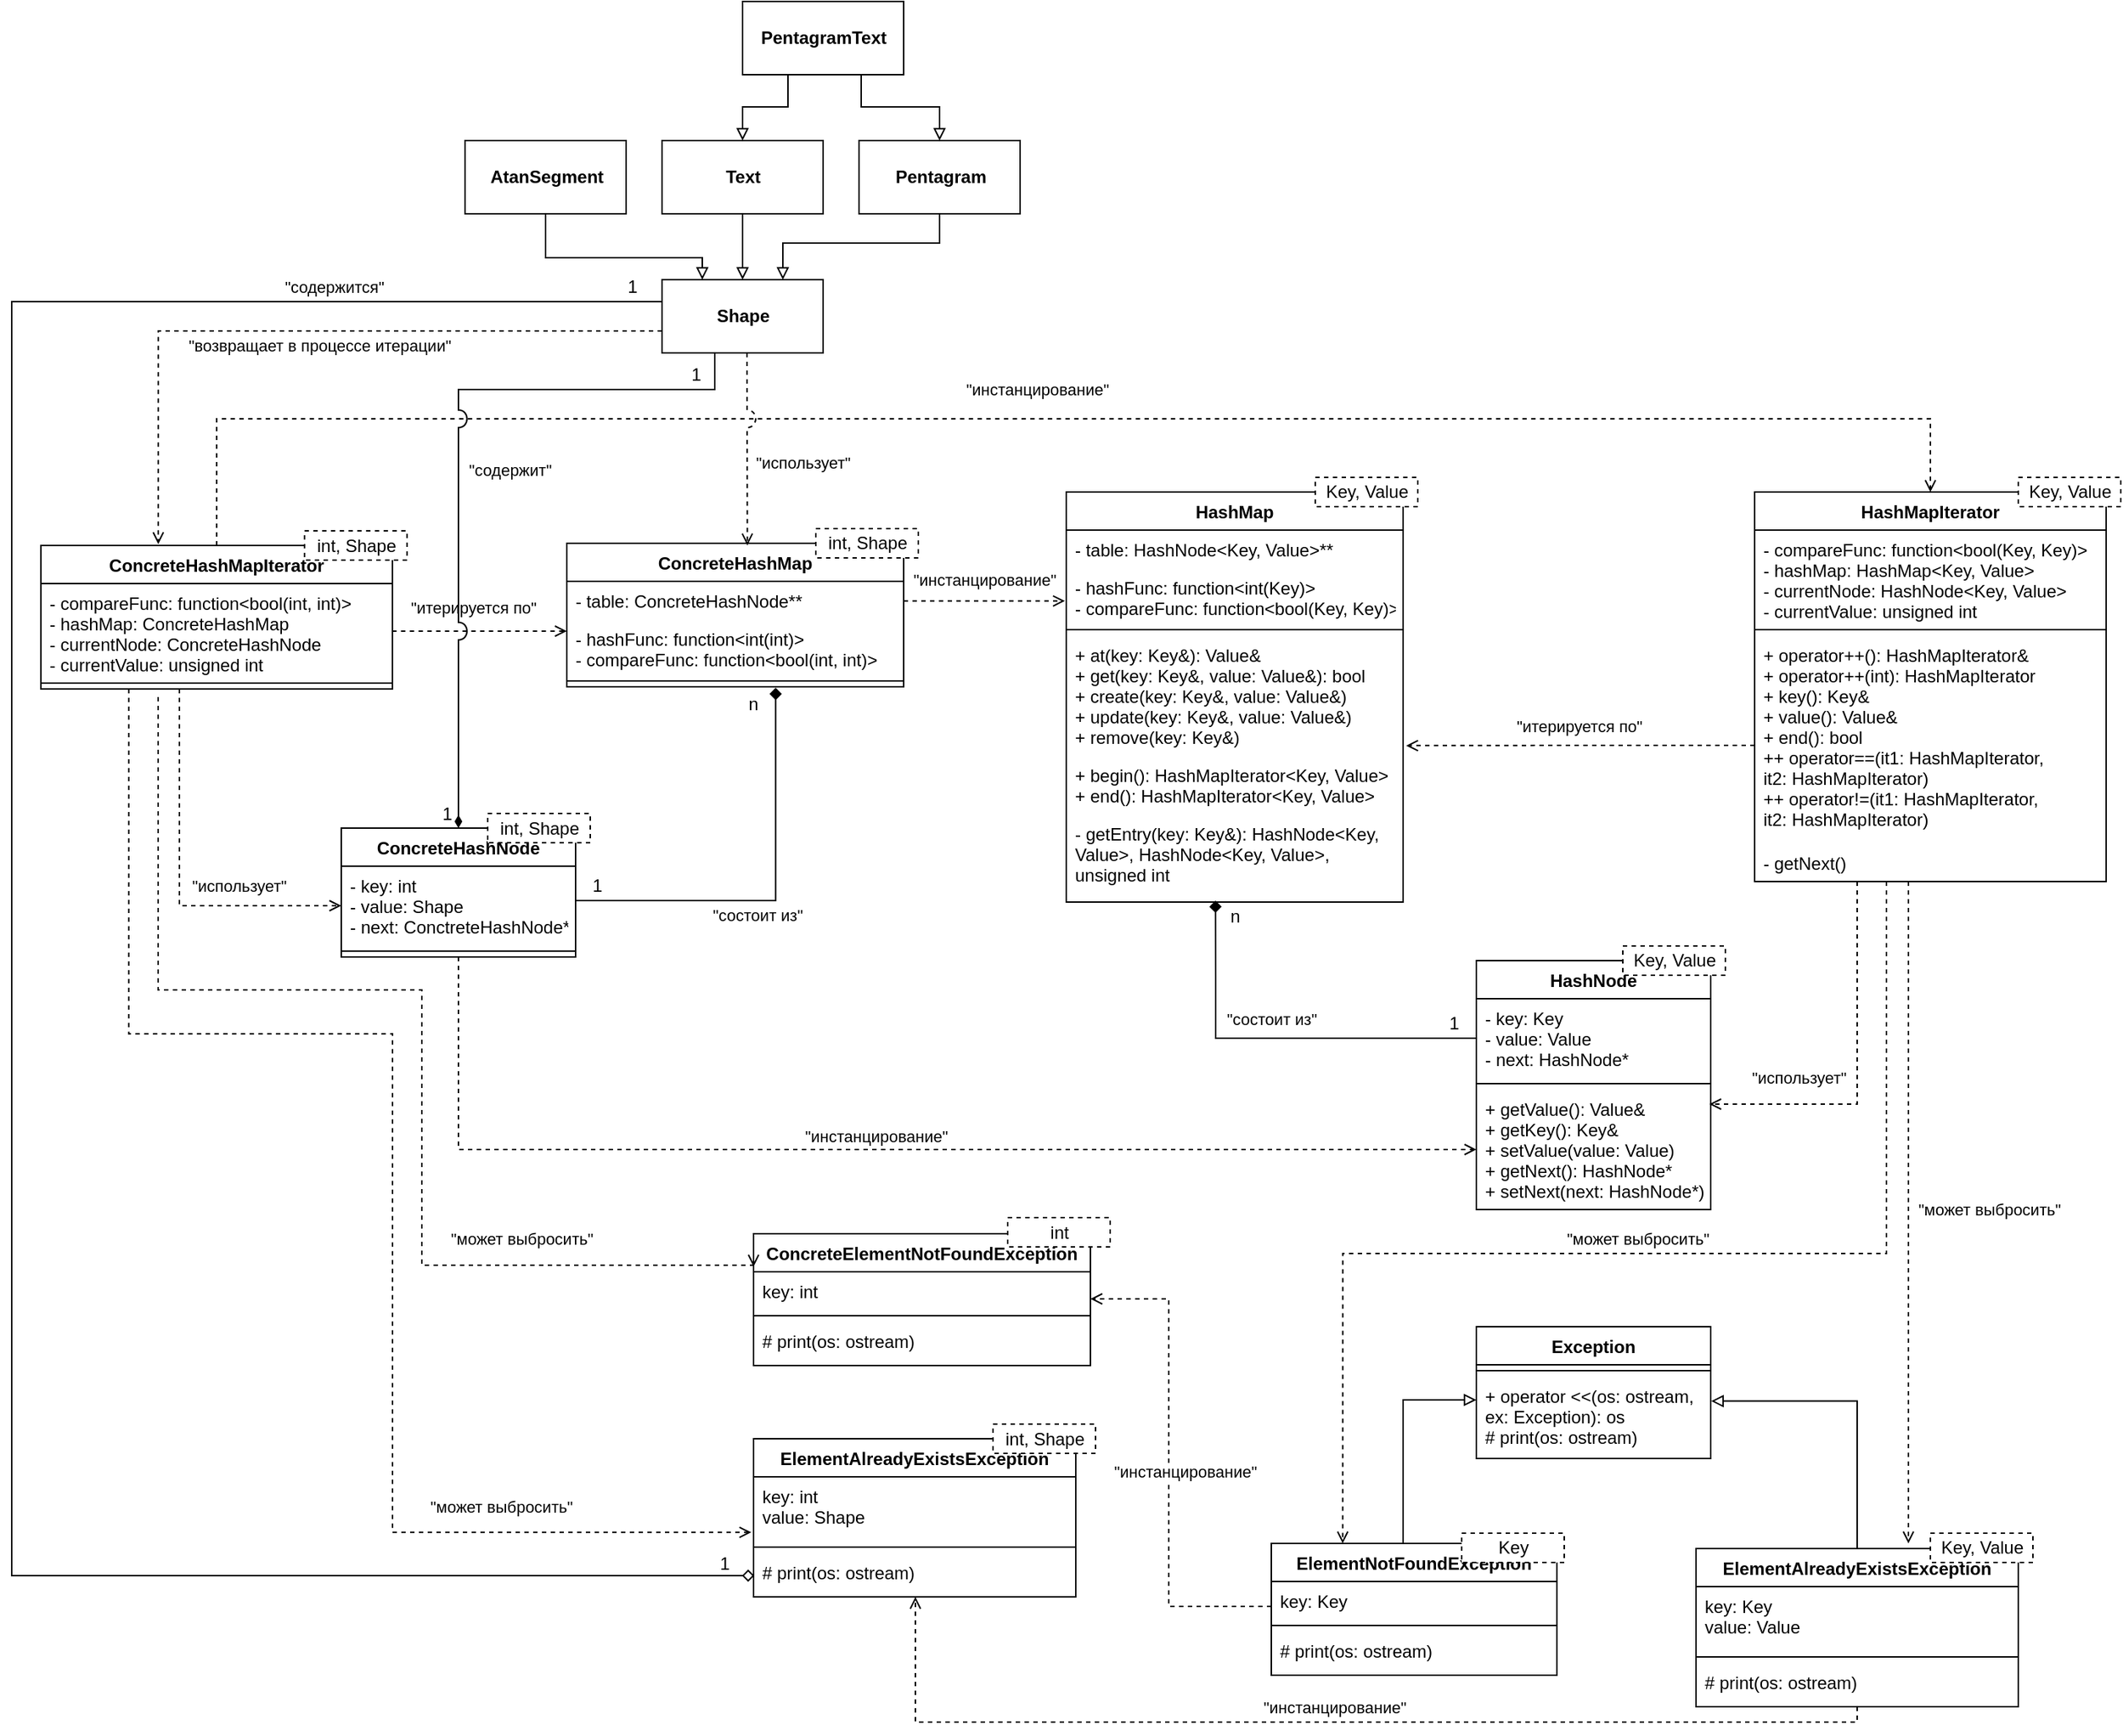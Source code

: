 <mxfile version="11.3.0" type="device" pages="1"><diagram name="Page-1" id="c4acf3e9-155e-7222-9cf6-157b1a14988f"><mxGraphModel dx="1562" dy="1516" grid="1" gridSize="10" guides="1" tooltips="1" connect="1" arrows="1" fold="1" page="1" pageScale="1" pageWidth="850" pageHeight="1100" background="#ffffff" math="0" shadow="0"><root><mxCell id="0"/><mxCell id="1" style="" parent="0"/><mxCell id="Fs5sKHghibOjqeMOy-B4-23" value="&quot;состоит из&quot;" style="edgeStyle=orthogonalEdgeStyle;rounded=0;orthogonalLoop=1;jettySize=auto;html=1;entryX=0.443;entryY=0.983;entryDx=0;entryDy=0;entryPerimeter=0;endArrow=diamond;endFill=1;" parent="1" source="Fs5sKHghibOjqeMOy-B4-20" target="Fs5sKHghibOjqeMOy-B4-13" edge="1"><mxGeometry x="0.029" y="-13" relative="1" as="geometry"><Array as="points"><mxPoint x="182" y="453"/><mxPoint x="182" y="410"/></Array><mxPoint as="offset"/></mxGeometry></mxCell><mxCell id="Fs5sKHghibOjqeMOy-B4-24" value="&quot;итерируется по&quot;" style="edgeStyle=orthogonalEdgeStyle;rounded=0;orthogonalLoop=1;jettySize=auto;html=1;entryX=1.009;entryY=0.917;entryDx=0;entryDy=0;entryPerimeter=0;endArrow=open;endFill=0;dashed=1;" parent="1" source="Fs5sKHghibOjqeMOy-B4-17" target="Fs5sKHghibOjqeMOy-B4-10" edge="1"><mxGeometry x="0.008" y="-13" relative="1" as="geometry"><Array as="points"><mxPoint x="440" y="253"/><mxPoint x="440" y="253"/></Array><mxPoint as="offset"/></mxGeometry></mxCell><mxCell id="Fs5sKHghibOjqeMOy-B4-25" value="&quot;использует&quot;" style="edgeStyle=orthogonalEdgeStyle;rounded=0;orthogonalLoop=1;jettySize=auto;html=1;entryX=0.994;entryY=0.122;entryDx=0;entryDy=0;entryPerimeter=0;dashed=1;endArrow=open;endFill=0;" parent="1" source="Fs5sKHghibOjqeMOy-B4-18" target="Fs5sKHghibOjqeMOy-B4-22" edge="1"><mxGeometry x="0.059" y="-40" relative="1" as="geometry"><Array as="points"><mxPoint x="620" y="498"/></Array><mxPoint as="offset"/></mxGeometry></mxCell><mxCell id="Fs5sKHghibOjqeMOy-B4-26" value="n" style="text;html=1;strokeColor=none;fillColor=none;align=center;verticalAlign=middle;whiteSpace=wrap;rounded=0;" parent="1" vertex="1"><mxGeometry x="182.5" y="360" width="25" height="20" as="geometry"/></mxCell><mxCell id="Fs5sKHghibOjqeMOy-B4-27" value="1" style="text;html=1;strokeColor=none;fillColor=none;align=center;verticalAlign=middle;whiteSpace=wrap;rounded=0;" parent="1" vertex="1"><mxGeometry x="330" y="433" width="30" height="20" as="geometry"/></mxCell><mxCell id="-u85a59UcvVuiMSj2VIs-8" value="" style="group" vertex="1" connectable="0" parent="1"><mxGeometry x="80" y="70" width="240" height="290" as="geometry"/></mxCell><mxCell id="Fs5sKHghibOjqeMOy-B4-7" value="HashMap" style="swimlane;fontStyle=1;align=center;verticalAlign=top;childLayout=stackLayout;horizontal=1;startSize=26;horizontalStack=0;resizeParent=1;resizeParentMax=0;resizeLast=0;collapsible=1;marginBottom=0;" parent="-u85a59UcvVuiMSj2VIs-8" vertex="1"><mxGeometry y="10" width="230" height="280" as="geometry"/></mxCell><mxCell id="Fs5sKHghibOjqeMOy-B4-8" value="- table: HashNode&lt;Key, Value&gt;**" style="text;strokeColor=none;fillColor=none;align=left;verticalAlign=top;spacingLeft=4;spacingRight=4;overflow=hidden;rotatable=0;points=[[0,0.5],[1,0.5]];portConstraint=eastwest;" parent="Fs5sKHghibOjqeMOy-B4-7" vertex="1"><mxGeometry y="26" width="230" height="26" as="geometry"/></mxCell><mxCell id="Fs5sKHghibOjqeMOy-B4-11" value="- hashFunc: function&lt;int(Key)&gt;&#10;- compareFunc: function&lt;bool(Key, Key)&gt;" style="text;strokeColor=none;fillColor=none;align=left;verticalAlign=top;spacingLeft=4;spacingRight=4;overflow=hidden;rotatable=0;points=[[0,0.5],[1,0.5]];portConstraint=eastwest;" parent="Fs5sKHghibOjqeMOy-B4-7" vertex="1"><mxGeometry y="52" width="230" height="38" as="geometry"/></mxCell><mxCell id="Fs5sKHghibOjqeMOy-B4-9" value="" style="line;strokeWidth=1;fillColor=none;align=left;verticalAlign=middle;spacingTop=-1;spacingLeft=3;spacingRight=3;rotatable=0;labelPosition=right;points=[];portConstraint=eastwest;" parent="Fs5sKHghibOjqeMOy-B4-7" vertex="1"><mxGeometry y="90" width="230" height="8" as="geometry"/></mxCell><mxCell id="Fs5sKHghibOjqeMOy-B4-10" value="+ at(key: Key&amp;): Value&amp;&#10;+ get(key: Key&amp;, value: Value&amp;): bool&#10;+ create(key: Key&amp;, value: Value&amp;)&#10;+ update(key: Key&amp;, value: Value&amp;)&#10;+ remove(key: Key&amp;)" style="text;strokeColor=none;fillColor=none;align=left;verticalAlign=top;spacingLeft=4;spacingRight=4;overflow=hidden;rotatable=0;points=[[0,0.5],[1,0.5]];portConstraint=eastwest;" parent="Fs5sKHghibOjqeMOy-B4-7" vertex="1"><mxGeometry y="98" width="230" height="82" as="geometry"/></mxCell><mxCell id="Fs5sKHghibOjqeMOy-B4-12" value="+ begin(): HashMapIterator&lt;Key, Value&gt;&#10;+ end(): HashMapIterator&lt;Key, Value&gt;" style="text;strokeColor=none;fillColor=none;align=left;verticalAlign=top;spacingLeft=4;spacingRight=4;overflow=hidden;rotatable=0;points=[[0,0.5],[1,0.5]];portConstraint=eastwest;" parent="Fs5sKHghibOjqeMOy-B4-7" vertex="1"><mxGeometry y="180" width="230" height="40" as="geometry"/></mxCell><mxCell id="Fs5sKHghibOjqeMOy-B4-13" value="- getEntry(key: Key&amp;): HashNode&lt;Key, &#10;Value&gt;, HashNode&lt;Key, Value&gt;, &#10;unsigned int" style="text;strokeColor=none;fillColor=none;align=left;verticalAlign=top;spacingLeft=4;spacingRight=4;overflow=hidden;rotatable=0;points=[[0,0.5],[1,0.5]];portConstraint=eastwest;" parent="Fs5sKHghibOjqeMOy-B4-7" vertex="1"><mxGeometry y="220" width="230" height="60" as="geometry"/></mxCell><mxCell id="-u85a59UcvVuiMSj2VIs-6" value="Key, Value" style="verticalLabelPosition=middle;verticalAlign=middle;html=1;shape=mxgraph.basic.rect;fillColor=#ffffff;fillColor2=none;strokeColor=#000000;strokeWidth=1;size=20;indent=5;dashed=1;labelPosition=center;align=center;" vertex="1" parent="-u85a59UcvVuiMSj2VIs-8"><mxGeometry x="170" width="70" height="20" as="geometry"/></mxCell><mxCell id="-u85a59UcvVuiMSj2VIs-9" value="" style="group" vertex="1" connectable="0" parent="1"><mxGeometry x="550" y="70" width="250" height="276" as="geometry"/></mxCell><mxCell id="Fs5sKHghibOjqeMOy-B4-14" value="HashMapIterator" style="swimlane;fontStyle=1;align=center;verticalAlign=top;childLayout=stackLayout;horizontal=1;startSize=26;horizontalStack=0;resizeParent=1;resizeParentMax=0;resizeLast=0;collapsible=1;marginBottom=0;" parent="-u85a59UcvVuiMSj2VIs-9" vertex="1"><mxGeometry y="10" width="240" height="266" as="geometry"/></mxCell><mxCell id="Fs5sKHghibOjqeMOy-B4-15" value="- compareFunc: function&lt;bool(Key, Key)&gt;&#10;- hashMap: HashMap&lt;Key, Value&gt;&#10;- currentNode: HashNode&lt;Key, Value&gt;&#10;- currentValue: unsigned int" style="text;strokeColor=none;fillColor=none;align=left;verticalAlign=top;spacingLeft=4;spacingRight=4;overflow=hidden;rotatable=0;points=[[0,0.5],[1,0.5]];portConstraint=eastwest;" parent="Fs5sKHghibOjqeMOy-B4-14" vertex="1"><mxGeometry y="26" width="240" height="64" as="geometry"/></mxCell><mxCell id="Fs5sKHghibOjqeMOy-B4-16" value="" style="line;strokeWidth=1;fillColor=none;align=left;verticalAlign=middle;spacingTop=-1;spacingLeft=3;spacingRight=3;rotatable=0;labelPosition=right;points=[];portConstraint=eastwest;" parent="Fs5sKHghibOjqeMOy-B4-14" vertex="1"><mxGeometry y="90" width="240" height="8" as="geometry"/></mxCell><mxCell id="Fs5sKHghibOjqeMOy-B4-17" value="+ operator++(): HashMapIterator&amp;&#10;+ operator++(int): HashMapIterator&#10;+ key(): Key&amp;&#10;+ value(): Value&amp;&#10;+ end(): bool&#10;++ operator==(it1: HashMapIterator,&#10;it2: HashMapIterator)&#10;++ operator!=(it1: HashMapIterator,&#10;it2: HashMapIterator)" style="text;strokeColor=none;fillColor=none;align=left;verticalAlign=top;spacingLeft=4;spacingRight=4;overflow=hidden;rotatable=0;points=[[0,0.5],[1,0.5]];portConstraint=eastwest;" parent="Fs5sKHghibOjqeMOy-B4-14" vertex="1"><mxGeometry y="98" width="240" height="142" as="geometry"/></mxCell><mxCell id="Fs5sKHghibOjqeMOy-B4-18" value="- getNext()" style="text;strokeColor=none;fillColor=none;align=left;verticalAlign=top;spacingLeft=4;spacingRight=4;overflow=hidden;rotatable=0;points=[[0,0.5],[1,0.5]];portConstraint=eastwest;" parent="Fs5sKHghibOjqeMOy-B4-14" vertex="1"><mxGeometry y="240" width="240" height="26" as="geometry"/></mxCell><mxCell id="-u85a59UcvVuiMSj2VIs-7" value="Key, Value" style="verticalLabelPosition=middle;verticalAlign=middle;html=1;shape=mxgraph.basic.rect;fillColor=#ffffff;fillColor2=none;strokeColor=#000000;strokeWidth=1;size=20;indent=5;dashed=1;labelPosition=center;align=center;" vertex="1" parent="-u85a59UcvVuiMSj2VIs-9"><mxGeometry x="180" width="70" height="20" as="geometry"/></mxCell><mxCell id="-u85a59UcvVuiMSj2VIs-11" value="" style="group" vertex="1" connectable="0" parent="1"><mxGeometry x="-261" y="105" width="240" height="290" as="geometry"/></mxCell><mxCell id="-u85a59UcvVuiMSj2VIs-12" value="ConcreteHashMap" style="swimlane;fontStyle=1;align=center;verticalAlign=top;childLayout=stackLayout;horizontal=1;startSize=26;horizontalStack=0;resizeParent=1;resizeParentMax=0;resizeLast=0;collapsible=1;marginBottom=0;" vertex="1" parent="-u85a59UcvVuiMSj2VIs-11"><mxGeometry y="10" width="230" height="98" as="geometry"/></mxCell><mxCell id="-u85a59UcvVuiMSj2VIs-13" value="- table: ConcreteHashNode**" style="text;strokeColor=none;fillColor=none;align=left;verticalAlign=top;spacingLeft=4;spacingRight=4;overflow=hidden;rotatable=0;points=[[0,0.5],[1,0.5]];portConstraint=eastwest;" vertex="1" parent="-u85a59UcvVuiMSj2VIs-12"><mxGeometry y="26" width="230" height="26" as="geometry"/></mxCell><mxCell id="-u85a59UcvVuiMSj2VIs-14" value="- hashFunc: function&lt;int(int)&gt;&#10;- compareFunc: function&lt;bool(int, int)&gt;" style="text;strokeColor=none;fillColor=none;align=left;verticalAlign=top;spacingLeft=4;spacingRight=4;overflow=hidden;rotatable=0;points=[[0,0.5],[1,0.5]];portConstraint=eastwest;" vertex="1" parent="-u85a59UcvVuiMSj2VIs-12"><mxGeometry y="52" width="230" height="38" as="geometry"/></mxCell><mxCell id="-u85a59UcvVuiMSj2VIs-15" value="" style="line;strokeWidth=1;fillColor=none;align=left;verticalAlign=middle;spacingTop=-1;spacingLeft=3;spacingRight=3;rotatable=0;labelPosition=right;points=[];portConstraint=eastwest;" vertex="1" parent="-u85a59UcvVuiMSj2VIs-12"><mxGeometry y="90" width="230" height="8" as="geometry"/></mxCell><mxCell id="-u85a59UcvVuiMSj2VIs-19" value="int, Shape" style="verticalLabelPosition=middle;verticalAlign=middle;html=1;shape=mxgraph.basic.rect;fillColor=#ffffff;fillColor2=none;strokeColor=#000000;strokeWidth=1;size=20;indent=5;dashed=1;labelPosition=center;align=center;" vertex="1" parent="-u85a59UcvVuiMSj2VIs-11"><mxGeometry x="170" width="70" height="20" as="geometry"/></mxCell><mxCell id="-u85a59UcvVuiMSj2VIs-50" value="1" style="text;html=1;strokeColor=none;fillColor=none;align=center;verticalAlign=middle;whiteSpace=wrap;rounded=0;" vertex="1" parent="-u85a59UcvVuiMSj2VIs-11"><mxGeometry x="6" y="234" width="30" height="20" as="geometry"/></mxCell><mxCell id="-u85a59UcvVuiMSj2VIs-49" value="n" style="text;html=1;strokeColor=none;fillColor=none;align=center;verticalAlign=middle;whiteSpace=wrap;rounded=0;" vertex="1" parent="-u85a59UcvVuiMSj2VIs-11"><mxGeometry x="115" y="109.5" width="25" height="20" as="geometry"/></mxCell><mxCell id="-u85a59UcvVuiMSj2VIs-27" value="" style="group" vertex="1" connectable="0" parent="1"><mxGeometry x="-620.088" y="106.5" width="250" height="276" as="geometry"/></mxCell><mxCell id="-u85a59UcvVuiMSj2VIs-28" value="ConcreteHashMapIterator" style="swimlane;fontStyle=1;align=center;verticalAlign=top;childLayout=stackLayout;horizontal=1;startSize=26;horizontalStack=0;resizeParent=1;resizeParentMax=0;resizeLast=0;collapsible=1;marginBottom=0;" vertex="1" parent="-u85a59UcvVuiMSj2VIs-27"><mxGeometry y="10" width="240" height="98" as="geometry"/></mxCell><mxCell id="-u85a59UcvVuiMSj2VIs-29" value="- compareFunc: function&lt;bool(int, int)&gt;&#10;- hashMap: ConcreteHashMap&#10;- currentNode: ConcreteHashNode&#10;- currentValue: unsigned int" style="text;strokeColor=none;fillColor=none;align=left;verticalAlign=top;spacingLeft=4;spacingRight=4;overflow=hidden;rotatable=0;points=[[0,0.5],[1,0.5]];portConstraint=eastwest;" vertex="1" parent="-u85a59UcvVuiMSj2VIs-28"><mxGeometry y="26" width="240" height="64" as="geometry"/></mxCell><mxCell id="-u85a59UcvVuiMSj2VIs-30" value="" style="line;strokeWidth=1;fillColor=none;align=left;verticalAlign=middle;spacingTop=-1;spacingLeft=3;spacingRight=3;rotatable=0;labelPosition=right;points=[];portConstraint=eastwest;" vertex="1" parent="-u85a59UcvVuiMSj2VIs-28"><mxGeometry y="90" width="240" height="8" as="geometry"/></mxCell><mxCell id="-u85a59UcvVuiMSj2VIs-33" value="int, Shape" style="verticalLabelPosition=middle;verticalAlign=middle;html=1;shape=mxgraph.basic.rect;fillColor=#ffffff;fillColor2=none;strokeColor=#000000;strokeWidth=1;size=20;indent=5;dashed=1;labelPosition=center;align=center;" vertex="1" parent="-u85a59UcvVuiMSj2VIs-27"><mxGeometry x="180" width="70" height="20" as="geometry"/></mxCell><mxCell id="-u85a59UcvVuiMSj2VIs-39" value="" style="group" vertex="1" connectable="0" parent="1"><mxGeometry x="360" y="390" width="170" height="180" as="geometry"/></mxCell><mxCell id="Fs5sKHghibOjqeMOy-B4-19" value="HashNode" style="swimlane;fontStyle=1;align=center;verticalAlign=top;childLayout=stackLayout;horizontal=1;startSize=26;horizontalStack=0;resizeParent=1;resizeParentMax=0;resizeLast=0;collapsible=1;marginBottom=0;" parent="-u85a59UcvVuiMSj2VIs-39" vertex="1"><mxGeometry y="10" width="160" height="170" as="geometry"/></mxCell><mxCell id="Fs5sKHghibOjqeMOy-B4-20" value="- key: Key&#10;- value: Value&#10;- next: HashNode*" style="text;strokeColor=none;fillColor=none;align=left;verticalAlign=top;spacingLeft=4;spacingRight=4;overflow=hidden;rotatable=0;points=[[0,0.5],[1,0.5]];portConstraint=eastwest;" parent="Fs5sKHghibOjqeMOy-B4-19" vertex="1"><mxGeometry y="26" width="160" height="54" as="geometry"/></mxCell><mxCell id="Fs5sKHghibOjqeMOy-B4-21" value="" style="line;strokeWidth=1;fillColor=none;align=left;verticalAlign=middle;spacingTop=-1;spacingLeft=3;spacingRight=3;rotatable=0;labelPosition=right;points=[];portConstraint=eastwest;" parent="Fs5sKHghibOjqeMOy-B4-19" vertex="1"><mxGeometry y="80" width="160" height="8" as="geometry"/></mxCell><mxCell id="Fs5sKHghibOjqeMOy-B4-22" value="+ getValue(): Value&amp;&#10;+ getKey(): Key&amp;&#10;+ setValue(value: Value)&#10;+ getNext(): HashNode*&#10;+ setNext(next: HashNode*)" style="text;strokeColor=none;fillColor=none;align=left;verticalAlign=top;spacingLeft=4;spacingRight=4;overflow=hidden;rotatable=0;points=[[0,0.5],[1,0.5]];portConstraint=eastwest;" parent="Fs5sKHghibOjqeMOy-B4-19" vertex="1"><mxGeometry y="88" width="160" height="82" as="geometry"/></mxCell><mxCell id="-u85a59UcvVuiMSj2VIs-10" value="Key, Value" style="verticalLabelPosition=middle;verticalAlign=middle;html=1;shape=mxgraph.basic.rect;fillColor=#ffffff;fillColor2=none;strokeColor=#000000;strokeWidth=1;size=20;indent=5;dashed=1;labelPosition=center;align=center;" vertex="1" parent="-u85a59UcvVuiMSj2VIs-39"><mxGeometry x="100" width="70" height="20" as="geometry"/></mxCell><mxCell id="-u85a59UcvVuiMSj2VIs-40" value="" style="group" vertex="1" connectable="0" parent="1"><mxGeometry x="-390.5" y="359" width="170" height="180" as="geometry"/></mxCell><mxCell id="-u85a59UcvVuiMSj2VIs-41" value="ConcreteHashNode" style="swimlane;fontStyle=1;align=center;verticalAlign=top;childLayout=stackLayout;horizontal=1;startSize=26;horizontalStack=0;resizeParent=1;resizeParentMax=0;resizeLast=0;collapsible=1;marginBottom=0;" vertex="1" parent="-u85a59UcvVuiMSj2VIs-40"><mxGeometry x="-24.5" y="-49.5" width="160" height="88" as="geometry"/></mxCell><mxCell id="-u85a59UcvVuiMSj2VIs-42" value="- key: int&#10;- value: Shape&#10;- next: ConctreteHashNode*" style="text;strokeColor=none;fillColor=none;align=left;verticalAlign=top;spacingLeft=4;spacingRight=4;overflow=hidden;rotatable=0;points=[[0,0.5],[1,0.5]];portConstraint=eastwest;" vertex="1" parent="-u85a59UcvVuiMSj2VIs-41"><mxGeometry y="26" width="160" height="54" as="geometry"/></mxCell><mxCell id="-u85a59UcvVuiMSj2VIs-43" value="" style="line;strokeWidth=1;fillColor=none;align=left;verticalAlign=middle;spacingTop=-1;spacingLeft=3;spacingRight=3;rotatable=0;labelPosition=right;points=[];portConstraint=eastwest;" vertex="1" parent="-u85a59UcvVuiMSj2VIs-41"><mxGeometry y="80" width="160" height="8" as="geometry"/></mxCell><mxCell id="-u85a59UcvVuiMSj2VIs-45" value="int, Shape" style="verticalLabelPosition=middle;verticalAlign=middle;html=1;shape=mxgraph.basic.rect;fillColor=#ffffff;fillColor2=none;strokeColor=#000000;strokeWidth=1;size=20;indent=5;dashed=1;labelPosition=center;align=center;" vertex="1" parent="-u85a59UcvVuiMSj2VIs-40"><mxGeometry x="75.5" y="-59.5" width="70" height="20" as="geometry"/></mxCell><mxCell id="-u85a59UcvVuiMSj2VIs-48" value="&quot;состоит из&quot;" style="edgeStyle=orthogonalEdgeStyle;rounded=0;orthogonalLoop=1;jettySize=auto;html=1;endArrow=diamond;endFill=1;entryX=0.62;entryY=1.083;entryDx=0;entryDy=0;entryPerimeter=0;" edge="1" parent="1" target="-u85a59UcvVuiMSj2VIs-15"><mxGeometry x="-0.119" y="-10" relative="1" as="geometry"><Array as="points"><mxPoint x="-118.5" y="359"/></Array><mxPoint as="offset"/><mxPoint x="-255.5" y="359" as="sourcePoint"/><mxPoint x="-593.5" y="219" as="targetPoint"/></mxGeometry></mxCell><mxCell id="-u85a59UcvVuiMSj2VIs-51" value="&quot;итерируется по&quot;" style="edgeStyle=orthogonalEdgeStyle;rounded=0;orthogonalLoop=1;jettySize=auto;html=1;startArrow=open;startFill=0;endArrow=none;endFill=0;dashed=1;" edge="1" parent="1" source="-u85a59UcvVuiMSj2VIs-14" target="-u85a59UcvVuiMSj2VIs-29"><mxGeometry x="0.083" y="-16" relative="1" as="geometry"><Array as="points"><mxPoint x="-295.5" y="175"/><mxPoint x="-295.5" y="175"/></Array><mxPoint as="offset"/></mxGeometry></mxCell><mxCell id="-u85a59UcvVuiMSj2VIs-52" value="&quot;использует&quot;&lt;br&gt;" style="edgeStyle=orthogonalEdgeStyle;rounded=0;orthogonalLoop=1;jettySize=auto;html=1;entryX=0;entryY=0.5;entryDx=0;entryDy=0;dashed=1;startArrow=none;startFill=0;endArrow=open;endFill=0;" edge="1" parent="1" source="-u85a59UcvVuiMSj2VIs-30" target="-u85a59UcvVuiMSj2VIs-42"><mxGeometry x="0.041" y="40" relative="1" as="geometry"><Array as="points"><mxPoint x="-525.5" y="363"/></Array><mxPoint as="offset"/></mxGeometry></mxCell><mxCell id="-u85a59UcvVuiMSj2VIs-54" value="&quot;инстанцирование&quot;" style="edgeStyle=orthogonalEdgeStyle;rounded=0;orthogonalLoop=1;jettySize=auto;html=1;entryX=-0.004;entryY=0.589;entryDx=0;entryDy=0;entryPerimeter=0;dashed=1;startArrow=none;startFill=0;endArrow=open;endFill=0;strokeColor=#000000;strokeWidth=1;" edge="1" parent="1" source="-u85a59UcvVuiMSj2VIs-13" target="Fs5sKHghibOjqeMOy-B4-11"><mxGeometry x="-0.001" y="14" relative="1" as="geometry"><Array as="points"><mxPoint x="24" y="154"/></Array><mxPoint as="offset"/></mxGeometry></mxCell><mxCell id="-u85a59UcvVuiMSj2VIs-55" value="&quot;инстанцирование&quot;" style="edgeStyle=orthogonalEdgeStyle;rounded=0;orthogonalLoop=1;jettySize=auto;html=1;entryX=0.5;entryY=0;entryDx=0;entryDy=0;dashed=1;startArrow=none;startFill=0;endArrow=open;endFill=0;strokeColor=#000000;strokeWidth=1;" edge="1" parent="1" source="-u85a59UcvVuiMSj2VIs-28" target="Fs5sKHghibOjqeMOy-B4-14"><mxGeometry x="-0.01" y="20" relative="1" as="geometry"><Array as="points"><mxPoint x="-500" y="30"/><mxPoint x="670" y="30"/></Array><mxPoint as="offset"/></mxGeometry></mxCell><mxCell id="-u85a59UcvVuiMSj2VIs-56" value="&quot;инстанцирование&quot;" style="edgeStyle=orthogonalEdgeStyle;rounded=0;orthogonalLoop=1;jettySize=auto;html=1;dashed=1;startArrow=none;startFill=0;endArrow=open;endFill=0;strokeColor=#000000;strokeWidth=1;" edge="1" parent="1" source="-u85a59UcvVuiMSj2VIs-41" target="Fs5sKHghibOjqeMOy-B4-22"><mxGeometry x="0.008" y="9" relative="1" as="geometry"><mxPoint as="offset"/></mxGeometry></mxCell><mxCell id="-u85a59UcvVuiMSj2VIs-58" value="Exception" style="swimlane;fontStyle=1;align=center;verticalAlign=top;childLayout=stackLayout;horizontal=1;startSize=26;horizontalStack=0;resizeParent=1;resizeParentMax=0;resizeLast=0;collapsible=1;marginBottom=0;" vertex="1" parent="1"><mxGeometry x="360" y="650" width="160" height="90" as="geometry"/></mxCell><mxCell id="-u85a59UcvVuiMSj2VIs-60" value="" style="line;strokeWidth=1;fillColor=none;align=left;verticalAlign=middle;spacingTop=-1;spacingLeft=3;spacingRight=3;rotatable=0;labelPosition=right;points=[];portConstraint=eastwest;" vertex="1" parent="-u85a59UcvVuiMSj2VIs-58"><mxGeometry y="26" width="160" height="8" as="geometry"/></mxCell><mxCell id="-u85a59UcvVuiMSj2VIs-61" value="+ operator &lt;&lt;(os: ostream,&#10;ex: Exception): os&#10;# print(os: ostream)" style="text;strokeColor=none;fillColor=none;align=left;verticalAlign=top;spacingLeft=4;spacingRight=4;overflow=hidden;rotatable=0;points=[[0,0.5],[1,0.5]];portConstraint=eastwest;" vertex="1" parent="-u85a59UcvVuiMSj2VIs-58"><mxGeometry y="34" width="160" height="56" as="geometry"/></mxCell><mxCell id="-u85a59UcvVuiMSj2VIs-68" value="" style="group" vertex="1" connectable="0" parent="1"><mxGeometry x="220" y="791" width="200" height="97" as="geometry"/></mxCell><mxCell id="-u85a59UcvVuiMSj2VIs-87" value="&quot;инстанцирование&quot;" style="edgeStyle=orthogonalEdgeStyle;rounded=0;orthogonalLoop=1;jettySize=auto;html=1;dashed=1;startArrow=none;startFill=0;endArrow=open;endFill=0;strokeColor=#000000;strokeWidth=1;" edge="1" parent="-u85a59UcvVuiMSj2VIs-68" source="-u85a59UcvVuiMSj2VIs-63" target="-u85a59UcvVuiMSj2VIs-83"><mxGeometry x="-0.028" y="-11" relative="1" as="geometry"><Array as="points"><mxPoint x="-70" y="50"/><mxPoint x="-70" y="-160"/></Array><mxPoint as="offset"/></mxGeometry></mxCell><mxCell id="-u85a59UcvVuiMSj2VIs-63" value="ElementNotFoundException" style="swimlane;fontStyle=1;align=center;verticalAlign=top;childLayout=stackLayout;horizontal=1;startSize=26;horizontalStack=0;resizeParent=1;resizeParentMax=0;resizeLast=0;collapsible=1;marginBottom=0;" vertex="1" parent="-u85a59UcvVuiMSj2VIs-68"><mxGeometry y="7" width="195" height="90" as="geometry"/></mxCell><mxCell id="-u85a59UcvVuiMSj2VIs-66" value="key: Key" style="text;strokeColor=none;fillColor=none;align=left;verticalAlign=top;spacingLeft=4;spacingRight=4;overflow=hidden;rotatable=0;points=[[0,0.5],[1,0.5]];portConstraint=eastwest;dashed=1;" vertex="1" parent="-u85a59UcvVuiMSj2VIs-63"><mxGeometry y="26" width="195" height="26" as="geometry"/></mxCell><mxCell id="-u85a59UcvVuiMSj2VIs-64" value="" style="line;strokeWidth=1;fillColor=none;align=left;verticalAlign=middle;spacingTop=-1;spacingLeft=3;spacingRight=3;rotatable=0;labelPosition=right;points=[];portConstraint=eastwest;" vertex="1" parent="-u85a59UcvVuiMSj2VIs-63"><mxGeometry y="52" width="195" height="8" as="geometry"/></mxCell><mxCell id="-u85a59UcvVuiMSj2VIs-65" value="# print(os: ostream)" style="text;strokeColor=none;fillColor=none;align=left;verticalAlign=top;spacingLeft=4;spacingRight=4;overflow=hidden;rotatable=0;points=[[0,0.5],[1,0.5]];portConstraint=eastwest;" vertex="1" parent="-u85a59UcvVuiMSj2VIs-63"><mxGeometry y="60" width="195" height="30" as="geometry"/></mxCell><mxCell id="-u85a59UcvVuiMSj2VIs-67" value="Key" style="verticalLabelPosition=middle;verticalAlign=middle;html=1;shape=mxgraph.basic.rect;fillColor=#ffffff;fillColor2=none;strokeColor=#000000;strokeWidth=1;size=20;indent=5;dashed=1;labelPosition=center;align=center;" vertex="1" parent="-u85a59UcvVuiMSj2VIs-68"><mxGeometry x="130" width="70" height="20" as="geometry"/></mxCell><mxCell id="-u85a59UcvVuiMSj2VIs-94" value="" style="group" vertex="1" connectable="0" parent="-u85a59UcvVuiMSj2VIs-68"><mxGeometry x="-353.5" y="-204.5" width="230" height="90" as="geometry"/></mxCell><mxCell id="-u85a59UcvVuiMSj2VIs-93" value="" style="group" vertex="1" connectable="0" parent="-u85a59UcvVuiMSj2VIs-94"><mxGeometry width="230" height="90" as="geometry"/></mxCell><mxCell id="-u85a59UcvVuiMSj2VIs-92" value="" style="group" vertex="1" connectable="0" parent="-u85a59UcvVuiMSj2VIs-93"><mxGeometry width="230" height="90" as="geometry"/></mxCell><mxCell id="-u85a59UcvVuiMSj2VIs-83" value="ConcreteElementNotFoundException" style="swimlane;fontStyle=1;align=center;verticalAlign=top;childLayout=stackLayout;horizontal=1;startSize=26;horizontalStack=0;resizeParent=1;resizeParentMax=0;resizeLast=0;collapsible=1;marginBottom=0;" vertex="1" parent="-u85a59UcvVuiMSj2VIs-92"><mxGeometry width="230" height="90" as="geometry"><mxRectangle width="230" height="26" as="alternateBounds"/></mxGeometry></mxCell><mxCell id="-u85a59UcvVuiMSj2VIs-84" value="key: int" style="text;strokeColor=none;fillColor=none;align=left;verticalAlign=top;spacingLeft=4;spacingRight=4;overflow=hidden;rotatable=0;points=[[0,0.5],[1,0.5]];portConstraint=eastwest;dashed=1;" vertex="1" parent="-u85a59UcvVuiMSj2VIs-83"><mxGeometry y="26" width="230" height="26" as="geometry"/></mxCell><mxCell id="-u85a59UcvVuiMSj2VIs-85" value="" style="line;strokeWidth=1;fillColor=none;align=left;verticalAlign=middle;spacingTop=-1;spacingLeft=3;spacingRight=3;rotatable=0;labelPosition=right;points=[];portConstraint=eastwest;" vertex="1" parent="-u85a59UcvVuiMSj2VIs-83"><mxGeometry y="52" width="230" height="8" as="geometry"/></mxCell><mxCell id="-u85a59UcvVuiMSj2VIs-86" value="# print(os: ostream)" style="text;strokeColor=none;fillColor=none;align=left;verticalAlign=top;spacingLeft=4;spacingRight=4;overflow=hidden;rotatable=0;points=[[0,0.5],[1,0.5]];portConstraint=eastwest;" vertex="1" parent="-u85a59UcvVuiMSj2VIs-83"><mxGeometry y="60" width="230" height="30" as="geometry"/></mxCell><mxCell id="-u85a59UcvVuiMSj2VIs-70" value="" style="group" vertex="1" connectable="0" parent="1"><mxGeometry x="510" y="794.5" width="220" height="115" as="geometry"/></mxCell><mxCell id="-u85a59UcvVuiMSj2VIs-71" value="ElementAlreadyExistsException" style="swimlane;fontStyle=1;align=center;verticalAlign=top;childLayout=stackLayout;horizontal=1;startSize=26;horizontalStack=0;resizeParent=1;resizeParentMax=0;resizeLast=0;collapsible=1;marginBottom=0;" vertex="1" parent="-u85a59UcvVuiMSj2VIs-70"><mxGeometry y="7" width="220" height="108" as="geometry"/></mxCell><mxCell id="-u85a59UcvVuiMSj2VIs-72" value="key: Key&#10;value: Value" style="text;strokeColor=none;fillColor=none;align=left;verticalAlign=top;spacingLeft=4;spacingRight=4;overflow=hidden;rotatable=0;points=[[0,0.5],[1,0.5]];portConstraint=eastwest;dashed=1;" vertex="1" parent="-u85a59UcvVuiMSj2VIs-71"><mxGeometry y="26" width="220" height="44" as="geometry"/></mxCell><mxCell id="-u85a59UcvVuiMSj2VIs-73" value="" style="line;strokeWidth=1;fillColor=none;align=left;verticalAlign=middle;spacingTop=-1;spacingLeft=3;spacingRight=3;rotatable=0;labelPosition=right;points=[];portConstraint=eastwest;" vertex="1" parent="-u85a59UcvVuiMSj2VIs-71"><mxGeometry y="70" width="220" height="8" as="geometry"/></mxCell><mxCell id="-u85a59UcvVuiMSj2VIs-74" value="# print(os: ostream)" style="text;strokeColor=none;fillColor=none;align=left;verticalAlign=top;spacingLeft=4;spacingRight=4;overflow=hidden;rotatable=0;points=[[0,0.5],[1,0.5]];portConstraint=eastwest;" vertex="1" parent="-u85a59UcvVuiMSj2VIs-71"><mxGeometry y="78" width="220" height="30" as="geometry"/></mxCell><mxCell id="-u85a59UcvVuiMSj2VIs-77" style="edgeStyle=orthogonalEdgeStyle;rounded=0;orthogonalLoop=1;jettySize=auto;html=1;startArrow=block;startFill=0;endArrow=none;endFill=0;strokeColor=#000000;strokeWidth=1;" edge="1" parent="1" source="-u85a59UcvVuiMSj2VIs-61" target="-u85a59UcvVuiMSj2VIs-63"><mxGeometry relative="1" as="geometry"><Array as="points"><mxPoint x="310" y="700"/></Array></mxGeometry></mxCell><mxCell id="-u85a59UcvVuiMSj2VIs-78" style="edgeStyle=orthogonalEdgeStyle;rounded=0;orthogonalLoop=1;jettySize=auto;html=1;entryX=1.002;entryY=0.3;entryDx=0;entryDy=0;entryPerimeter=0;startArrow=none;startFill=0;endArrow=block;endFill=0;strokeColor=#000000;strokeWidth=1;" edge="1" parent="1" source="-u85a59UcvVuiMSj2VIs-71" target="-u85a59UcvVuiMSj2VIs-61"><mxGeometry relative="1" as="geometry"/></mxCell><mxCell id="-u85a59UcvVuiMSj2VIs-75" value="Key, Value" style="verticalLabelPosition=middle;verticalAlign=middle;html=1;shape=mxgraph.basic.rect;fillColor=#ffffff;fillColor2=none;strokeColor=#000000;strokeWidth=1;size=20;indent=5;dashed=1;labelPosition=center;align=center;" vertex="1" parent="1"><mxGeometry x="670" y="791" width="70" height="20" as="geometry"/></mxCell><mxCell id="-u85a59UcvVuiMSj2VIs-80" value="&quot;может выбросить&quot;" style="edgeStyle=orthogonalEdgeStyle;rounded=0;orthogonalLoop=1;jettySize=auto;html=1;startArrow=none;startFill=0;endArrow=open;endFill=0;strokeColor=#000000;strokeWidth=1;dashed=1;" edge="1" parent="1" source="Fs5sKHghibOjqeMOy-B4-18"><mxGeometry x="0.83" y="198" relative="1" as="geometry"><mxPoint x="655" y="798" as="targetPoint"/><Array as="points"><mxPoint x="655" y="760"/><mxPoint x="655" y="760"/></Array><mxPoint x="-143" y="-190" as="offset"/></mxGeometry></mxCell><mxCell id="-u85a59UcvVuiMSj2VIs-81" value="&quot;может выбросить&quot;" style="edgeStyle=orthogonalEdgeStyle;rounded=0;orthogonalLoop=1;jettySize=auto;html=1;entryX=0.25;entryY=0;entryDx=0;entryDy=0;dashed=1;startArrow=none;startFill=0;endArrow=open;endFill=0;strokeColor=#000000;strokeWidth=1;" edge="1" parent="1" source="Fs5sKHghibOjqeMOy-B4-18" target="-u85a59UcvVuiMSj2VIs-63"><mxGeometry x="0.03" y="-10" relative="1" as="geometry"><Array as="points"><mxPoint x="640" y="600"/><mxPoint x="269" y="600"/></Array><mxPoint as="offset"/></mxGeometry></mxCell><mxCell id="-u85a59UcvVuiMSj2VIs-89" value="int" style="verticalLabelPosition=middle;verticalAlign=middle;html=1;shape=mxgraph.basic.rect;fillColor=#ffffff;fillColor2=none;strokeColor=#000000;strokeWidth=1;size=20;indent=5;dashed=1;labelPosition=center;align=center;" vertex="1" parent="1"><mxGeometry x="40" y="575.5" width="70" height="20" as="geometry"/></mxCell><mxCell id="-u85a59UcvVuiMSj2VIs-96" value="ElementAlreadyExistsException" style="swimlane;fontStyle=1;align=center;verticalAlign=top;childLayout=stackLayout;horizontal=1;startSize=26;horizontalStack=0;resizeParent=1;resizeParentMax=0;resizeLast=0;collapsible=1;marginBottom=0;" vertex="1" parent="1"><mxGeometry x="-133.5" y="726.5" width="220" height="108" as="geometry"/></mxCell><mxCell id="-u85a59UcvVuiMSj2VIs-97" value="key: int&#10;value: Shape" style="text;strokeColor=none;fillColor=none;align=left;verticalAlign=top;spacingLeft=4;spacingRight=4;overflow=hidden;rotatable=0;points=[[0,0.5],[1,0.5]];portConstraint=eastwest;dashed=1;" vertex="1" parent="-u85a59UcvVuiMSj2VIs-96"><mxGeometry y="26" width="220" height="44" as="geometry"/></mxCell><mxCell id="-u85a59UcvVuiMSj2VIs-98" value="" style="line;strokeWidth=1;fillColor=none;align=left;verticalAlign=middle;spacingTop=-1;spacingLeft=3;spacingRight=3;rotatable=0;labelPosition=right;points=[];portConstraint=eastwest;" vertex="1" parent="-u85a59UcvVuiMSj2VIs-96"><mxGeometry y="70" width="220" height="8" as="geometry"/></mxCell><mxCell id="-u85a59UcvVuiMSj2VIs-99" value="# print(os: ostream)" style="text;strokeColor=none;fillColor=none;align=left;verticalAlign=top;spacingLeft=4;spacingRight=4;overflow=hidden;rotatable=0;points=[[0,0.5],[1,0.5]];portConstraint=eastwest;" vertex="1" parent="-u85a59UcvVuiMSj2VIs-96"><mxGeometry y="78" width="220" height="30" as="geometry"/></mxCell><mxCell id="-u85a59UcvVuiMSj2VIs-100" value="&quot;инстанцирование&quot;" style="edgeStyle=orthogonalEdgeStyle;rounded=0;orthogonalLoop=1;jettySize=auto;html=1;dashed=1;startArrow=none;startFill=0;endArrow=open;endFill=0;strokeColor=#000000;strokeWidth=1;" edge="1" parent="1" source="-u85a59UcvVuiMSj2VIs-71" target="-u85a59UcvVuiMSj2VIs-96"><mxGeometry x="-0.006" y="-10" relative="1" as="geometry"><Array as="points"><mxPoint x="620" y="920"/><mxPoint x="-23" y="920"/></Array><mxPoint as="offset"/></mxGeometry></mxCell><mxCell id="-u85a59UcvVuiMSj2VIs-101" value="int, Shape" style="verticalLabelPosition=middle;verticalAlign=middle;html=1;shape=mxgraph.basic.rect;fillColor=#ffffff;fillColor2=none;strokeColor=#000000;strokeWidth=1;size=20;indent=5;dashed=1;labelPosition=center;align=center;" vertex="1" parent="1"><mxGeometry x="30" y="716.5" width="70" height="20" as="geometry"/></mxCell><mxCell id="-u85a59UcvVuiMSj2VIs-102" value="&quot;может выбросить&quot;" style="edgeStyle=orthogonalEdgeStyle;rounded=0;orthogonalLoop=1;jettySize=auto;html=1;entryX=0;entryY=0.25;entryDx=0;entryDy=0;dashed=1;startArrow=none;startFill=0;endArrow=open;endFill=0;strokeColor=#000000;strokeWidth=1;" edge="1" parent="1" target="-u85a59UcvVuiMSj2VIs-83"><mxGeometry x="0.598" y="18" relative="1" as="geometry"><mxPoint x="-540" y="220" as="sourcePoint"/><Array as="points"><mxPoint x="-540" y="420"/><mxPoint x="-360" y="420"/><mxPoint x="-360" y="608"/></Array><mxPoint as="offset"/></mxGeometry></mxCell><mxCell id="-u85a59UcvVuiMSj2VIs-103" value="&quot;может выбросить&quot;" style="edgeStyle=orthogonalEdgeStyle;rounded=0;orthogonalLoop=1;jettySize=auto;html=1;entryX=-0.007;entryY=0.862;entryDx=0;entryDy=0;entryPerimeter=0;dashed=1;startArrow=none;startFill=0;endArrow=open;endFill=0;strokeColor=#000000;strokeWidth=1;exitX=0.25;exitY=1;exitDx=0;exitDy=0;" edge="1" parent="1" source="-u85a59UcvVuiMSj2VIs-28" target="-u85a59UcvVuiMSj2VIs-97"><mxGeometry x="0.657" y="17" relative="1" as="geometry"><mxPoint x="-560" y="220" as="sourcePoint"/><Array as="points"><mxPoint x="-560" y="450"/><mxPoint x="-380" y="450"/><mxPoint x="-380" y="790"/></Array><mxPoint as="offset"/></mxGeometry></mxCell><mxCell id="-u85a59UcvVuiMSj2VIs-121" value="&quot;содержит&quot;" style="edgeStyle=orthogonalEdgeStyle;rounded=0;orthogonalLoop=1;jettySize=auto;html=1;entryX=0.5;entryY=0;entryDx=0;entryDy=0;startArrow=none;startFill=0;endArrow=diamondThin;endFill=1;strokeColor=#000000;strokeWidth=1;jumpStyle=arc;jumpSize=12;" edge="1" parent="1" source="-u85a59UcvVuiMSj2VIs-108" target="-u85a59UcvVuiMSj2VIs-41"><mxGeometry x="0.019" y="35" relative="1" as="geometry"><Array as="points"><mxPoint x="-160" y="10"/><mxPoint x="-335" y="10"/></Array><mxPoint as="offset"/></mxGeometry></mxCell><mxCell id="-u85a59UcvVuiMSj2VIs-125" value="&quot;использует&quot;" style="edgeStyle=orthogonalEdgeStyle;rounded=0;jumpStyle=arc;jumpSize=12;orthogonalLoop=1;jettySize=auto;html=1;entryX=0.536;entryY=0.015;entryDx=0;entryDy=0;entryPerimeter=0;startArrow=none;startFill=0;endArrow=open;endFill=0;strokeColor=#000000;strokeWidth=1;dashed=1;" edge="1" parent="1" source="-u85a59UcvVuiMSj2VIs-108" target="-u85a59UcvVuiMSj2VIs-12"><mxGeometry x="0.139" y="38" relative="1" as="geometry"><Array as="points"><mxPoint x="-138" y="20"/><mxPoint x="-138" y="20"/></Array><mxPoint as="offset"/></mxGeometry></mxCell><mxCell id="-u85a59UcvVuiMSj2VIs-126" value="&quot;возвращает в процессе итерации&quot;" style="edgeStyle=orthogonalEdgeStyle;rounded=0;jumpStyle=arc;jumpSize=12;orthogonalLoop=1;jettySize=auto;html=1;dashed=1;startArrow=none;startFill=0;endArrow=open;endFill=0;strokeColor=#000000;strokeWidth=1;entryX=0.334;entryY=-0.009;entryDx=0;entryDy=0;entryPerimeter=0;" edge="1" parent="1" source="-u85a59UcvVuiMSj2VIs-108" target="-u85a59UcvVuiMSj2VIs-28"><mxGeometry x="-0.044" y="10" relative="1" as="geometry"><mxPoint x="-540" y="110" as="targetPoint"/><Array as="points"><mxPoint x="-540" y="-30"/></Array><mxPoint as="offset"/></mxGeometry></mxCell><mxCell id="-u85a59UcvVuiMSj2VIs-127" value="&quot;содержится&quot;" style="edgeStyle=orthogonalEdgeStyle;rounded=0;jumpStyle=arc;jumpSize=12;orthogonalLoop=1;jettySize=auto;html=1;startArrow=none;startFill=0;endArrow=diamond;endFill=0;strokeColor=#000000;strokeWidth=1;" edge="1" parent="1" source="-u85a59UcvVuiMSj2VIs-108"><mxGeometry x="-0.754" y="-10" relative="1" as="geometry"><mxPoint x="-133" y="820" as="targetPoint"/><Array as="points"><mxPoint x="-640" y="-50"/><mxPoint x="-640" y="820"/><mxPoint x="-133" y="820"/></Array><mxPoint as="offset"/></mxGeometry></mxCell><mxCell id="-u85a59UcvVuiMSj2VIs-108" value="&lt;b&gt;Shape&lt;/b&gt;" style="html=1;" vertex="1" parent="1"><mxGeometry x="-196" y="-65" width="110" height="50" as="geometry"/></mxCell><mxCell id="-u85a59UcvVuiMSj2VIs-118" style="edgeStyle=orthogonalEdgeStyle;rounded=0;orthogonalLoop=1;jettySize=auto;html=1;entryX=0.25;entryY=0;entryDx=0;entryDy=0;startArrow=none;startFill=0;endArrow=block;endFill=0;strokeColor=#000000;strokeWidth=1;" edge="1" parent="1" source="-u85a59UcvVuiMSj2VIs-111" target="-u85a59UcvVuiMSj2VIs-108"><mxGeometry relative="1" as="geometry"><Array as="points"><mxPoint x="-276" y="-80"/><mxPoint x="-169" y="-80"/></Array></mxGeometry></mxCell><mxCell id="-u85a59UcvVuiMSj2VIs-111" value="&lt;b&gt;AtanSegment&lt;/b&gt;" style="html=1;" vertex="1" parent="1"><mxGeometry x="-330.5" y="-160" width="110" height="50" as="geometry"/></mxCell><mxCell id="-u85a59UcvVuiMSj2VIs-116" style="edgeStyle=orthogonalEdgeStyle;rounded=0;orthogonalLoop=1;jettySize=auto;html=1;entryX=0.5;entryY=0;entryDx=0;entryDy=0;startArrow=none;startFill=0;endArrow=block;endFill=0;strokeColor=#000000;strokeWidth=1;" edge="1" parent="1" source="-u85a59UcvVuiMSj2VIs-112" target="-u85a59UcvVuiMSj2VIs-108"><mxGeometry relative="1" as="geometry"/></mxCell><mxCell id="-u85a59UcvVuiMSj2VIs-112" value="&lt;b&gt;Text&lt;br&gt;&lt;/b&gt;" style="html=1;" vertex="1" parent="1"><mxGeometry x="-196" y="-160" width="110" height="50" as="geometry"/></mxCell><mxCell id="-u85a59UcvVuiMSj2VIs-117" style="edgeStyle=orthogonalEdgeStyle;rounded=0;orthogonalLoop=1;jettySize=auto;html=1;entryX=0.75;entryY=0;entryDx=0;entryDy=0;startArrow=none;startFill=0;endArrow=block;endFill=0;strokeColor=#000000;strokeWidth=1;" edge="1" parent="1" source="-u85a59UcvVuiMSj2VIs-113" target="-u85a59UcvVuiMSj2VIs-108"><mxGeometry relative="1" as="geometry"><Array as="points"><mxPoint x="-7" y="-90"/><mxPoint x="-113" y="-90"/></Array></mxGeometry></mxCell><mxCell id="-u85a59UcvVuiMSj2VIs-113" value="&lt;b&gt;Pentagram&lt;br&gt;&lt;/b&gt;" style="html=1;" vertex="1" parent="1"><mxGeometry x="-61.5" y="-160" width="110" height="50" as="geometry"/></mxCell><mxCell id="-u85a59UcvVuiMSj2VIs-119" style="edgeStyle=orthogonalEdgeStyle;rounded=0;orthogonalLoop=1;jettySize=auto;html=1;entryX=0.5;entryY=0;entryDx=0;entryDy=0;startArrow=none;startFill=0;endArrow=block;endFill=0;strokeColor=#000000;strokeWidth=1;" edge="1" parent="1" source="-u85a59UcvVuiMSj2VIs-114" target="-u85a59UcvVuiMSj2VIs-112"><mxGeometry relative="1" as="geometry"><Array as="points"><mxPoint x="-110" y="-183"/><mxPoint x="-141" y="-183"/></Array></mxGeometry></mxCell><mxCell id="-u85a59UcvVuiMSj2VIs-120" style="edgeStyle=orthogonalEdgeStyle;rounded=0;orthogonalLoop=1;jettySize=auto;html=1;entryX=0.5;entryY=0;entryDx=0;entryDy=0;startArrow=none;startFill=0;endArrow=block;endFill=0;strokeColor=#000000;strokeWidth=1;" edge="1" parent="1" source="-u85a59UcvVuiMSj2VIs-114" target="-u85a59UcvVuiMSj2VIs-113"><mxGeometry relative="1" as="geometry"><Array as="points"><mxPoint x="-60" y="-183"/><mxPoint x="-7" y="-183"/></Array></mxGeometry></mxCell><mxCell id="-u85a59UcvVuiMSj2VIs-114" value="&lt;b&gt;PentagramText&lt;br&gt;&lt;/b&gt;" style="html=1;" vertex="1" parent="1"><mxGeometry x="-141" y="-255" width="110" height="50" as="geometry"/></mxCell><mxCell id="-u85a59UcvVuiMSj2VIs-123" value="1" style="text;html=1;strokeColor=none;fillColor=none;align=center;verticalAlign=middle;whiteSpace=wrap;rounded=0;" vertex="1" parent="1"><mxGeometry x="-350" y="289.5" width="15" height="20" as="geometry"/></mxCell><mxCell id="-u85a59UcvVuiMSj2VIs-124" value="1" style="text;html=1;strokeColor=none;fillColor=none;align=center;verticalAlign=middle;whiteSpace=wrap;rounded=0;" vertex="1" parent="1"><mxGeometry x="-180" y="-10.5" width="15" height="20" as="geometry"/></mxCell><mxCell id="-u85a59UcvVuiMSj2VIs-128" value="1" style="text;html=1;strokeColor=none;fillColor=none;align=center;verticalAlign=middle;whiteSpace=wrap;rounded=0;" vertex="1" parent="1"><mxGeometry x="-173" y="802" width="40" height="20" as="geometry"/></mxCell><mxCell id="-u85a59UcvVuiMSj2VIs-129" value="1" style="text;html=1;strokeColor=none;fillColor=none;align=center;verticalAlign=middle;whiteSpace=wrap;rounded=0;" vertex="1" parent="1"><mxGeometry x="-236" y="-70" width="40" height="20" as="geometry"/></mxCell><mxCell id="Fs5sKHghibOjqeMOy-B4-1" value="Border" style="locked=1;" parent="0" visible="0"/><mxCell id="Fs5sKHghibOjqeMOy-B4-2" value="Контейнер" style="shape=umlFrame;whiteSpace=wrap;html=1;rounded=0;shadow=0;comic=0;labelBackgroundColor=none;strokeColor=#000000;strokeWidth=1;fillColor=#ffffff;fontFamily=Verdana;fontSize=10;fontColor=#000000;align=center;" parent="Fs5sKHghibOjqeMOy-B4-1" vertex="1"><mxGeometry x="20" y="39" width="820" height="551" as="geometry"/></mxCell></root></mxGraphModel></diagram></mxfile>